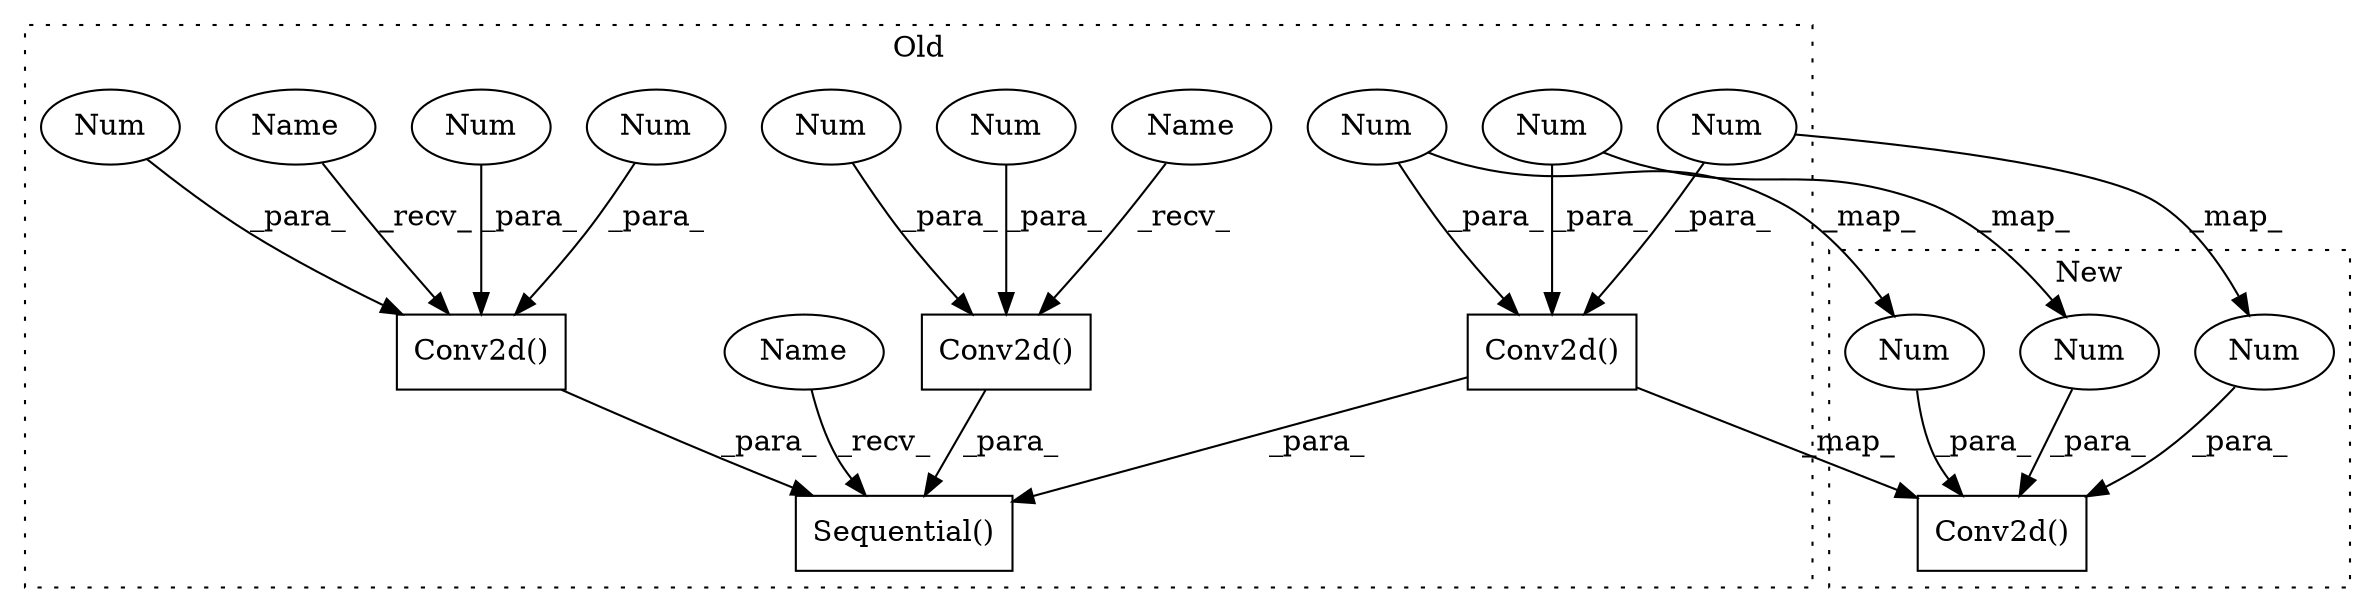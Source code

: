 digraph G {
subgraph cluster0 {
1 [label="Conv2d()" a="75" s="1605,1648" l="10,1" shape="box"];
3 [label="Num" a="76" s="1641" l="1" shape="ellipse"];
5 [label="Num" a="76" s="1647" l="1" shape="ellipse"];
7 [label="Sequential()" a="75" s="1143,1649" l="27,16" shape="box"];
9 [label="Num" a="76" s="1644" l="1" shape="ellipse"];
10 [label="Conv2d()" a="75" s="1288,1322" l="10,1" shape="box"];
11 [label="Num" a="76" s="1315" l="1" shape="ellipse"];
12 [label="Conv2d()" a="75" s="1170,1204" l="10,1" shape="box"];
13 [label="Num" a="76" s="1197" l="1" shape="ellipse"];
14 [label="Num" a="76" s="1321" l="1" shape="ellipse"];
15 [label="Num" a="76" s="1203" l="1" shape="ellipse"];
16 [label="Num" a="76" s="1318" l="1" shape="ellipse"];
17 [label="Name" a="87" s="1288" l="2" shape="ellipse"];
18 [label="Name" a="87" s="1143" l="2" shape="ellipse"];
19 [label="Name" a="87" s="1170" l="2" shape="ellipse"];
label = "Old";
style="dotted";
}
subgraph cluster1 {
2 [label="Conv2d()" a="75" s="2739,2782" l="10,12" shape="box"];
4 [label="Num" a="76" s="2775" l="1" shape="ellipse"];
6 [label="Num" a="76" s="2778" l="1" shape="ellipse"];
8 [label="Num" a="76" s="2781" l="1" shape="ellipse"];
label = "New";
style="dotted";
}
1 -> 7 [label="_para_"];
1 -> 2 [label="_map_"];
3 -> 4 [label="_map_"];
3 -> 1 [label="_para_"];
4 -> 2 [label="_para_"];
5 -> 1 [label="_para_"];
5 -> 6 [label="_map_"];
6 -> 2 [label="_para_"];
8 -> 2 [label="_para_"];
9 -> 1 [label="_para_"];
9 -> 8 [label="_map_"];
10 -> 7 [label="_para_"];
11 -> 10 [label="_para_"];
12 -> 7 [label="_para_"];
13 -> 12 [label="_para_"];
14 -> 10 [label="_para_"];
15 -> 12 [label="_para_"];
16 -> 10 [label="_para_"];
17 -> 10 [label="_recv_"];
18 -> 7 [label="_recv_"];
19 -> 12 [label="_recv_"];
}